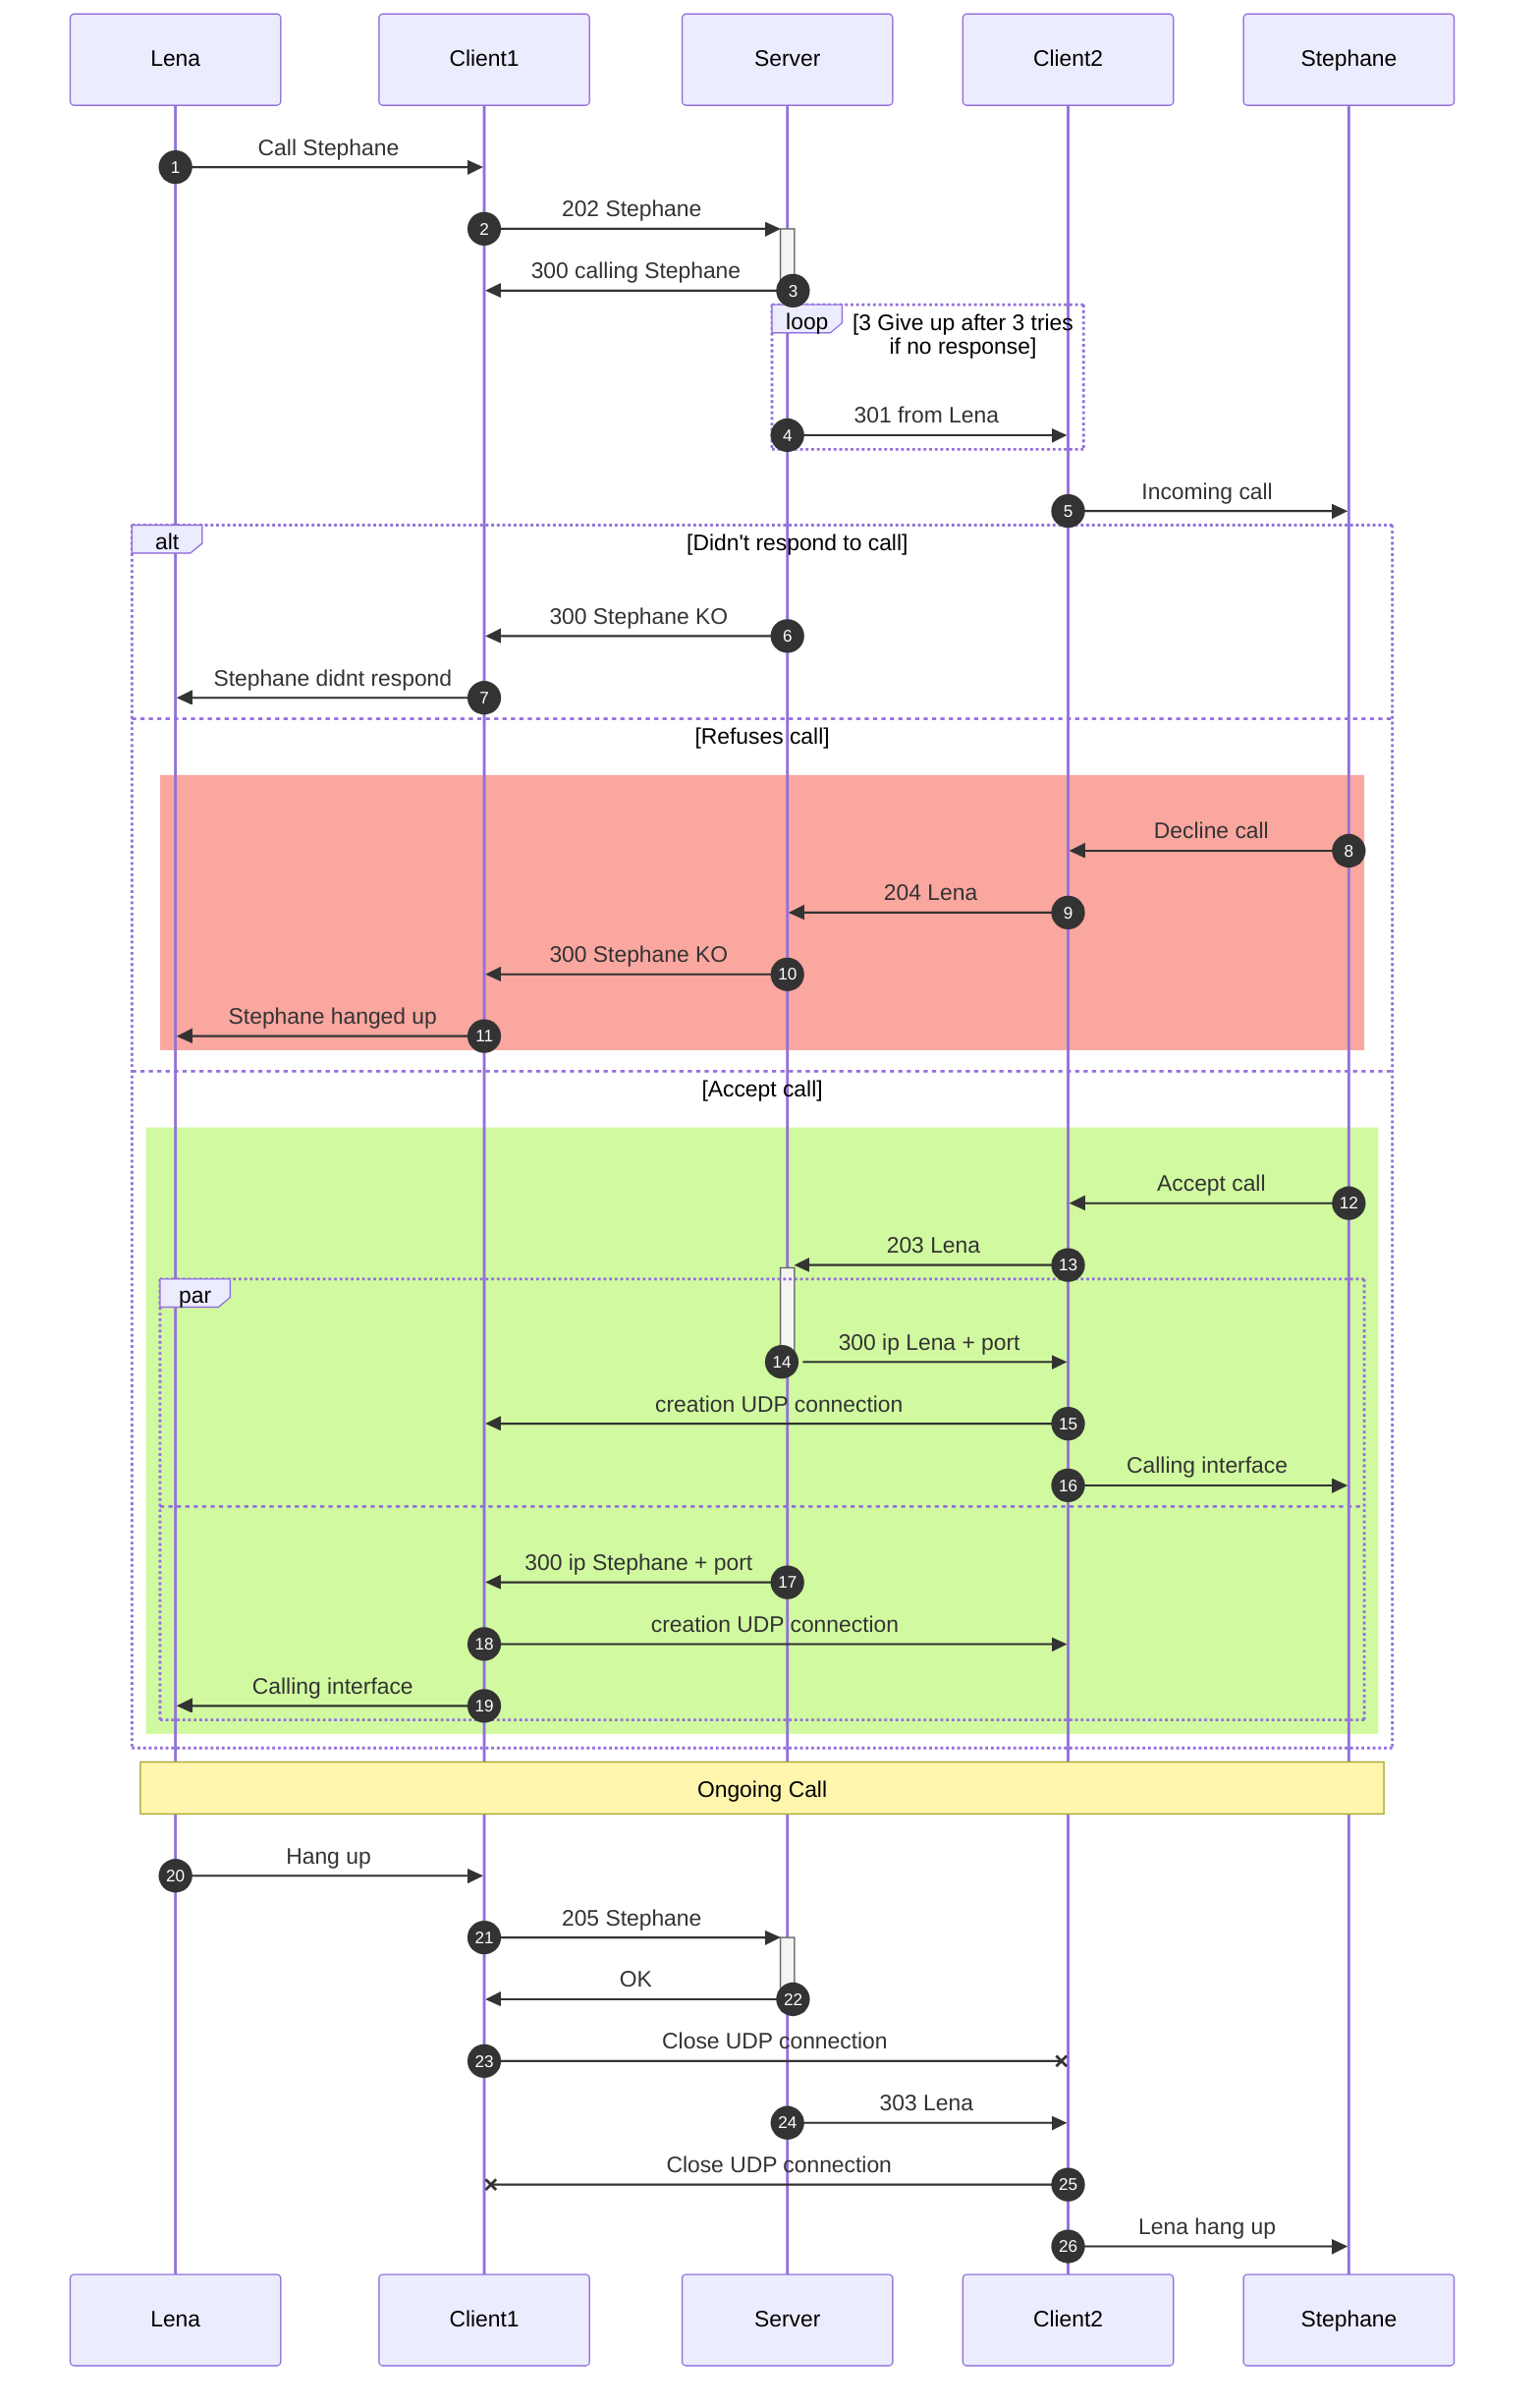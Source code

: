 sequenceDiagram
    participant Lena
    participant Client1
    participant Server
    participant Client2
    participant Stephane
    autonumber

    Lena->>Client1: Call Stephane
    Client1->>+Server: 202 Stephane
    Server->>-Client1: 300 calling Stephane


    loop 3 Give up after 3 tries if no response
        Server->>Client2: 301 from Lena
    end
    Client2->>Stephane: Incoming call

    alt Didn't respond to call
        Server->>Client1: 300 Stephane KO
        Client1->>Lena: Stephane didnt respond
    else Refuses call
        rect rgba(245, 81, 66, .5)
            Stephane->>Client2: Decline call
            Client2->>Server: 204 Lena
            Server->>Client1: 300 Stephane KO
            Client1->>Lena: Stephane hanged up
        end
    else Accept call
        rect rgba(164, 245, 66, .5)
            Stephane->>Client2: Accept call
            Client2->>+Server: 203 Lena
            par
                Server->>-Client2: 300 ip Lena + port
                Client2->>Client1: creation UDP connection
                Client2->>Stephane: Calling interface
            and
                Server->>Client1: 300 ip Stephane + port
                Client1->>Client2: creation UDP connection
                Client1->>Lena: Calling interface
            end
        end
    end

    Note over Lena, Stephane: Ongoing Call

    Lena->>Client1: Hang up
    Client1->>+Server: 205 Stephane
    Server->>-Client1: OK
    Client1-xClient2: Close UDP connection
    Server->>Client2: 303 Lena
    Client2-xClient1: Close UDP connection
    Client2->>Stephane: Lena hang up